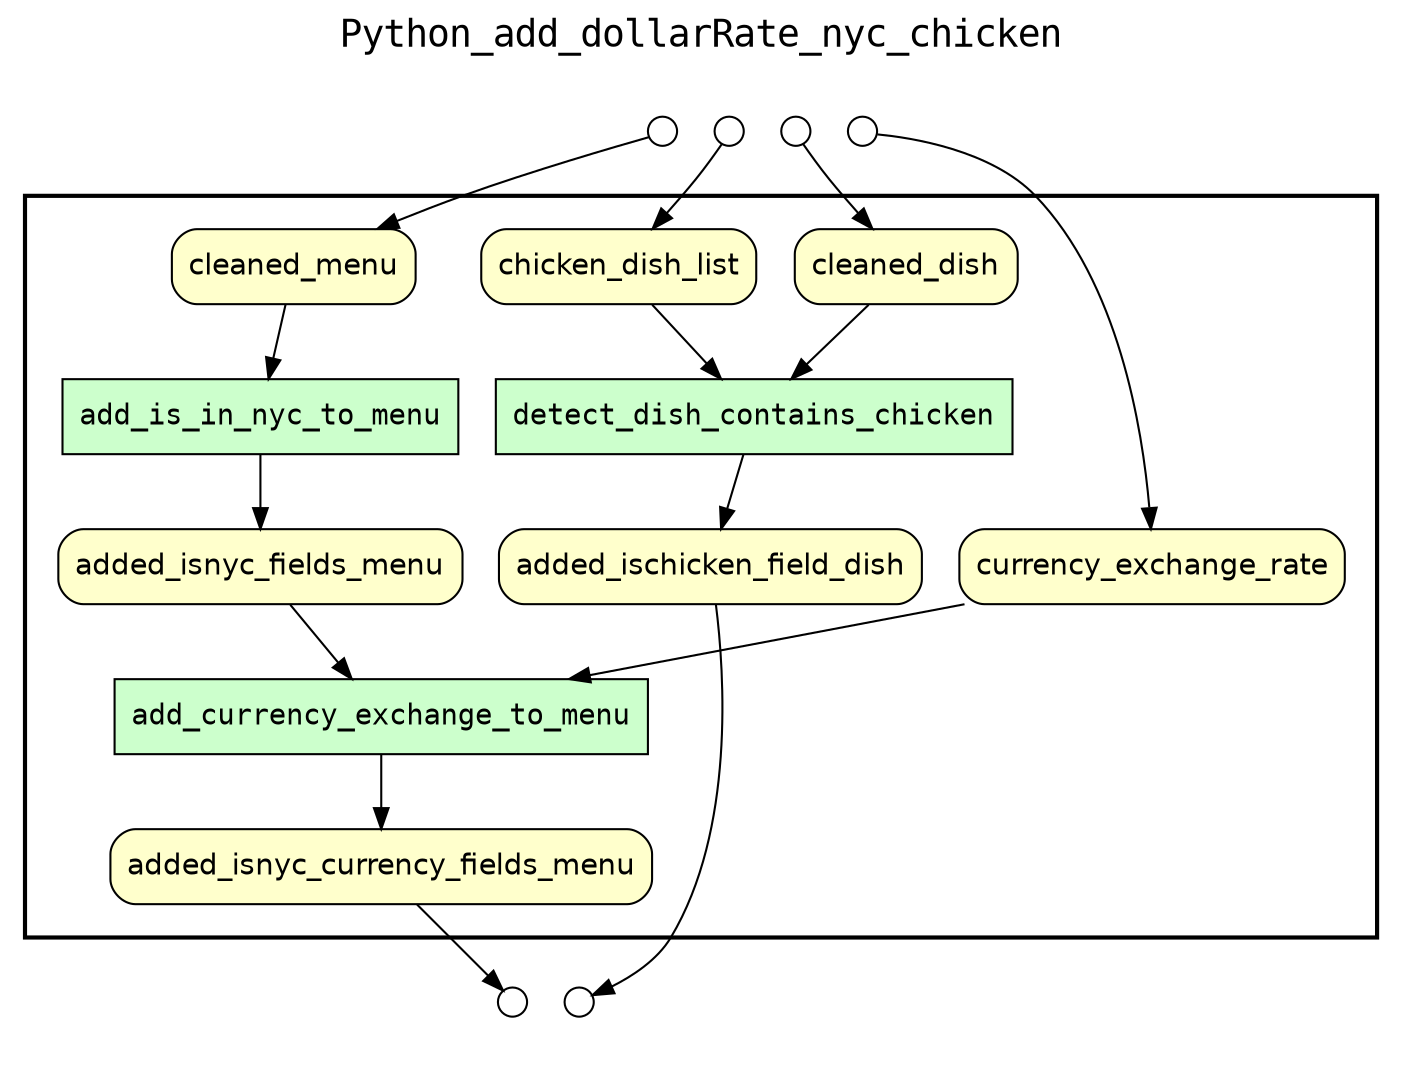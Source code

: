 digraph Workflow {
rankdir=TB
fontname=Courier; fontsize=18; labelloc=t
label=Python_add_dollarRate_nyc_chicken
subgraph cluster_workflow_box_outer { label=""; color=black; penwidth=2
subgraph cluster_workflow_box_inner { label=""; color=white
node[shape=box style=filled fillcolor="#CCFFCC" peripheries=1 fontname=Courier]
detect_dish_contains_chicken
add_is_in_nyc_to_menu
add_currency_exchange_to_menu
node[shape=box style="rounded,filled" fillcolor="#FFFFCC" peripheries=1 fontname=Helvetica]
added_isnyc_currency_fields_menu
added_ischicken_field_dish
cleaned_dish
chicken_dish_list
cleaned_menu
currency_exchange_rate
added_isnyc_fields_menu
node[shape=box style="rounded,filled" fillcolor="#FCFCFC" peripheries=1 fontname=Helvetica]
detect_dish_contains_chicken -> added_ischicken_field_dish
cleaned_dish -> detect_dish_contains_chicken
chicken_dish_list -> detect_dish_contains_chicken
add_is_in_nyc_to_menu -> added_isnyc_fields_menu
cleaned_menu -> add_is_in_nyc_to_menu
add_currency_exchange_to_menu -> added_isnyc_currency_fields_menu
currency_exchange_rate -> add_currency_exchange_to_menu
added_isnyc_fields_menu -> add_currency_exchange_to_menu
}}
subgraph cluster_input_ports_group_outer { label=""; color=white
subgraph cluster_input_ports_group_inner { label=""; color=white
node[shape=circle style="rounded,filled" fillcolor="#FFFFFF" peripheries=1 fontname=Helvetica width=0.2]
cleaned_menu_input_port [label=""]
cleaned_dish_input_port [label=""]
currency_exchange_rate_input_port [label=""]
chicken_dish_list_input_port [label=""]
}}
subgraph cluster_output_ports_group_outer { label=""; color=white
subgraph cluster_output_ports_group_inner { label=""; color=white
node[shape=circle style="rounded,filled" fillcolor="#FFFFFF" peripheries=1 fontname=Helvetica width=0.2]
added_isnyc_currency_fields_menu_output_port [label=""]
added_ischicken_field_dish_output_port [label=""]
}}
cleaned_menu_input_port -> cleaned_menu
cleaned_dish_input_port -> cleaned_dish
currency_exchange_rate_input_port -> currency_exchange_rate
chicken_dish_list_input_port -> chicken_dish_list
added_isnyc_currency_fields_menu -> added_isnyc_currency_fields_menu_output_port
added_ischicken_field_dish -> added_ischicken_field_dish_output_port
}
